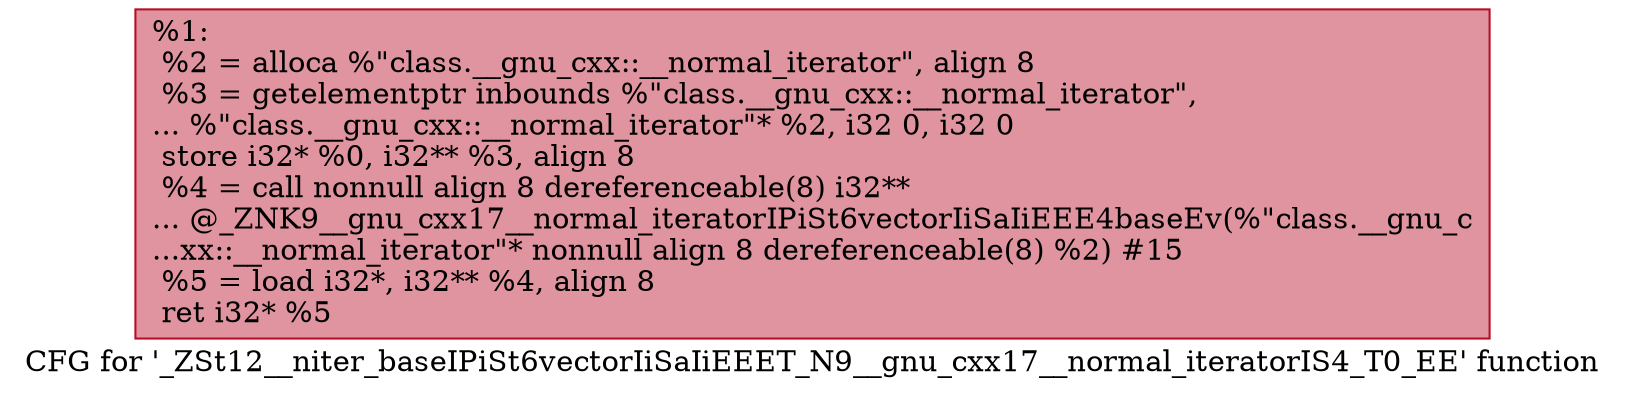 digraph "CFG for '_ZSt12__niter_baseIPiSt6vectorIiSaIiEEET_N9__gnu_cxx17__normal_iteratorIS4_T0_EE' function" {
	label="CFG for '_ZSt12__niter_baseIPiSt6vectorIiSaIiEEET_N9__gnu_cxx17__normal_iteratorIS4_T0_EE' function";

	Node0x561d2dfa2a50 [shape=record,color="#b70d28ff", style=filled, fillcolor="#b70d2870",label="{%1:\l  %2 = alloca %\"class.__gnu_cxx::__normal_iterator\", align 8\l  %3 = getelementptr inbounds %\"class.__gnu_cxx::__normal_iterator\",\l... %\"class.__gnu_cxx::__normal_iterator\"* %2, i32 0, i32 0\l  store i32* %0, i32** %3, align 8\l  %4 = call nonnull align 8 dereferenceable(8) i32**\l... @_ZNK9__gnu_cxx17__normal_iteratorIPiSt6vectorIiSaIiEEE4baseEv(%\"class.__gnu_c\l...xx::__normal_iterator\"* nonnull align 8 dereferenceable(8) %2) #15\l  %5 = load i32*, i32** %4, align 8\l  ret i32* %5\l}"];
}
